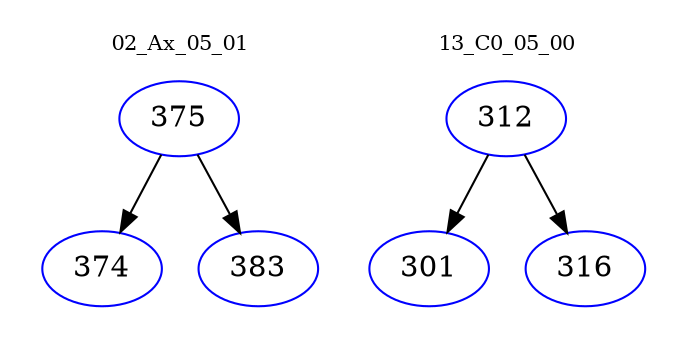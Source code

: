 digraph{
subgraph cluster_0 {
color = white
label = "02_Ax_05_01";
fontsize=10;
T0_375 [label="375", color="blue"]
T0_375 -> T0_374 [color="black"]
T0_374 [label="374", color="blue"]
T0_375 -> T0_383 [color="black"]
T0_383 [label="383", color="blue"]
}
subgraph cluster_1 {
color = white
label = "13_C0_05_00";
fontsize=10;
T1_312 [label="312", color="blue"]
T1_312 -> T1_301 [color="black"]
T1_301 [label="301", color="blue"]
T1_312 -> T1_316 [color="black"]
T1_316 [label="316", color="blue"]
}
}

